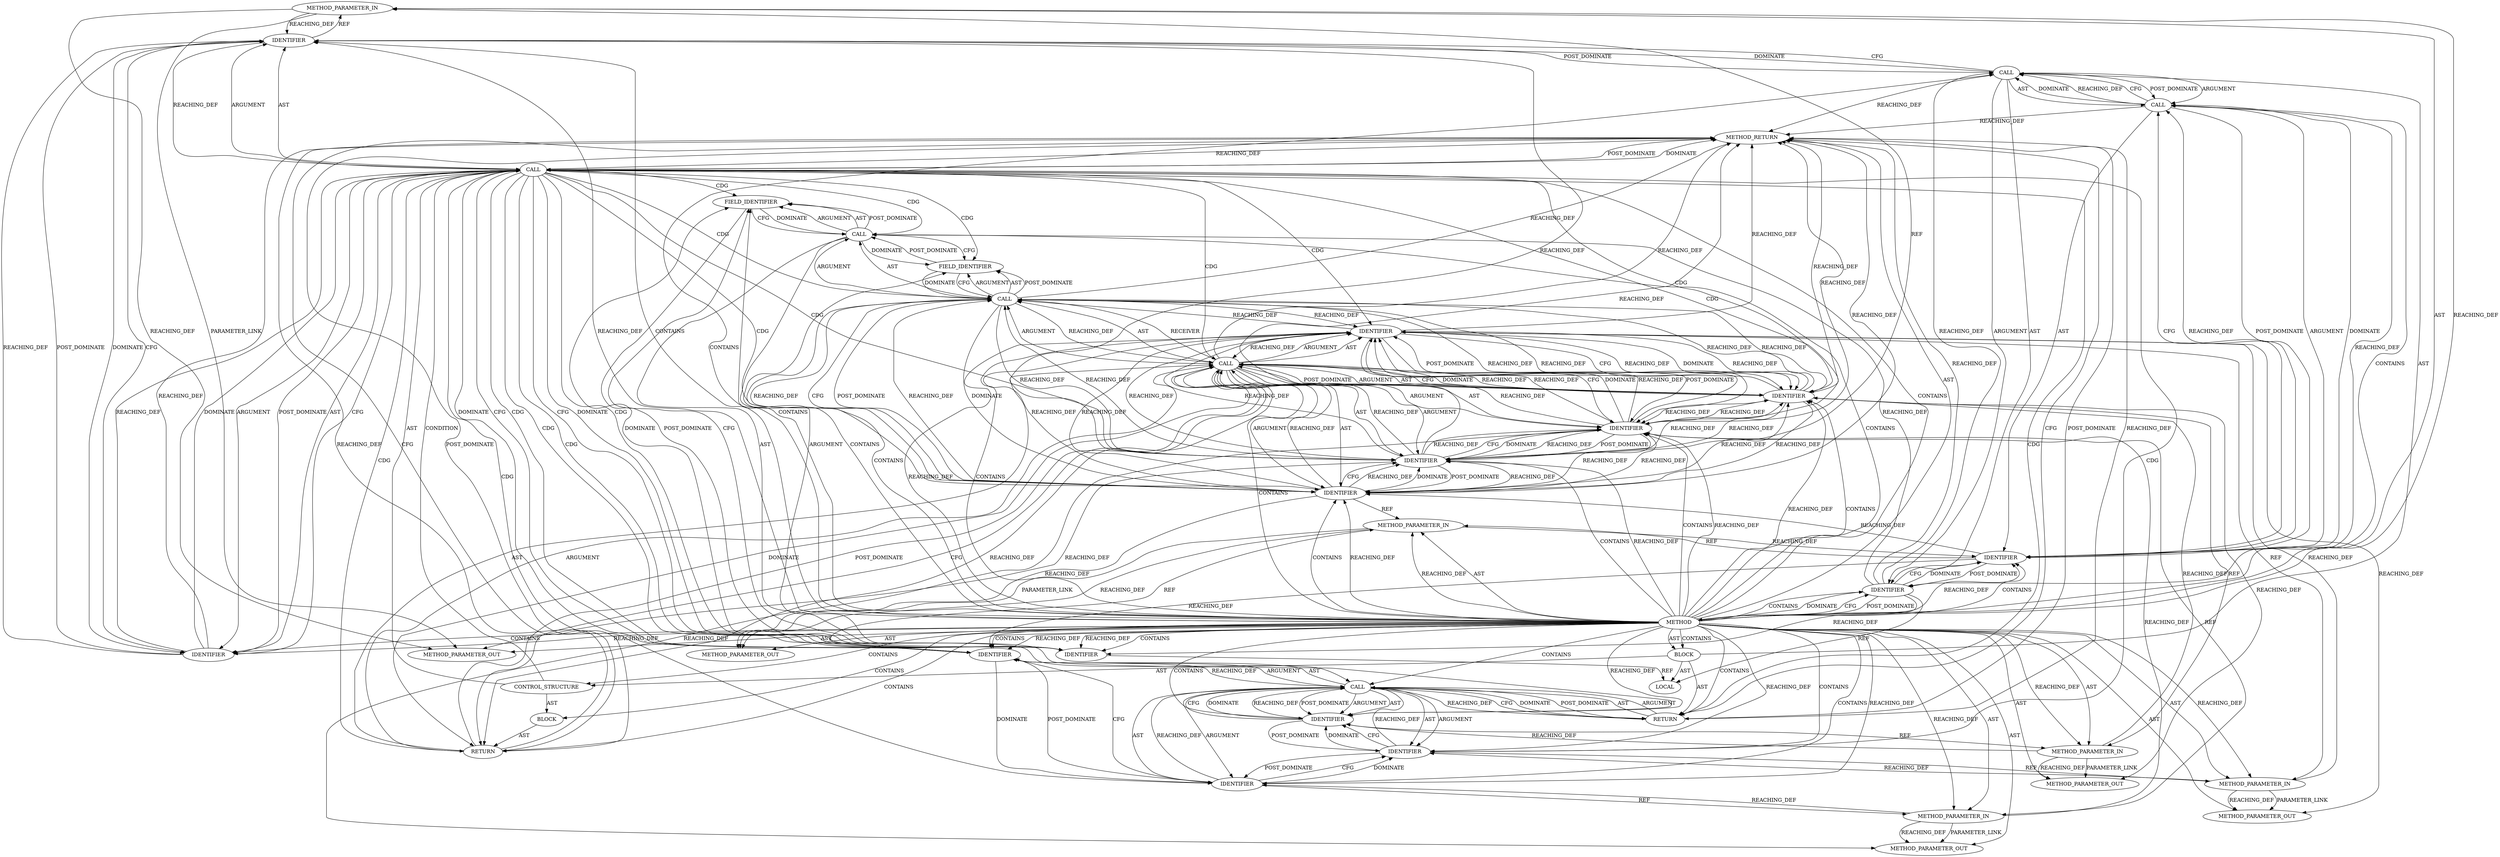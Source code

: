 digraph {
  7522 [label=METHOD_PARAMETER_IN ORDER=2 CODE="int level" IS_VARIADIC=false COLUMN_NUMBER=44 LINE_NUMBER=797 TYPE_FULL_NAME="int" EVALUATION_STRATEGY="BY_VALUE" INDEX=2 NAME="level"]
  7526 [label=BLOCK ORDER=6 ARGUMENT_INDEX=-1 CODE="{
	struct tls_context *ctx = tls_get_ctx(sk);

	if (level != SOL_TLS)
		return ctx->sk_proto->setsockopt(sk, level, optname, optval,
						 optlen);

	return do_tls_setsockopt(sk, optname, optval, optlen);
}" COLUMN_NUMBER=1 LINE_NUMBER=799 TYPE_FULL_NAME="void"]
  7542 [label=FIELD_IDENTIFIER ORDER=2 ARGUMENT_INDEX=2 CODE="sk_proto" COLUMN_NUMBER=10 LINE_NUMBER=803 CANONICAL_NAME="sk_proto"]
  7540 [label=CALL ORDER=1 ARGUMENT_INDEX=1 CODE="ctx->sk_proto" COLUMN_NUMBER=10 METHOD_FULL_NAME="<operator>.indirectFieldAccess" LINE_NUMBER=803 TYPE_FULL_NAME="<empty>" DISPATCH_TYPE="STATIC_DISPATCH" SIGNATURE="" NAME="<operator>.indirectFieldAccess"]
  21481 [label=METHOD_PARAMETER_OUT ORDER=2 CODE="int level" IS_VARIADIC=false COLUMN_NUMBER=44 LINE_NUMBER=797 TYPE_FULL_NAME="int" EVALUATION_STRATEGY="BY_VALUE" INDEX=2 NAME="level"]
  7554 [label=IDENTIFIER ORDER=4 ARGUMENT_INDEX=4 CODE="optlen" COLUMN_NUMBER=48 LINE_NUMBER=806 TYPE_FULL_NAME="unsigned int" NAME="optlen"]
  7521 [label=METHOD_PARAMETER_IN ORDER=1 CODE="struct sock *sk" IS_VARIADIC=false COLUMN_NUMBER=27 LINE_NUMBER=797 TYPE_FULL_NAME="sock*" EVALUATION_STRATEGY="BY_VALUE" INDEX=1 NAME="sk"]
  7539 [label=CALL ORDER=1 ARGUMENT_INDEX=0 CODE="ctx->sk_proto->setsockopt" COLUMN_NUMBER=10 METHOD_FULL_NAME="<operator>.indirectFieldAccess" LINE_NUMBER=803 TYPE_FULL_NAME="<empty>" DISPATCH_TYPE="STATIC_DISPATCH" SIGNATURE="" NAME="<operator>.indirectFieldAccess"]
  7548 [label=IDENTIFIER ORDER=6 ARGUMENT_INDEX=5 CODE="optlen" COLUMN_NUMBER=8 LINE_NUMBER=804 TYPE_FULL_NAME="unsigned int" NAME="optlen"]
  7535 [label=IDENTIFIER ORDER=2 ARGUMENT_INDEX=2 CODE="SOL_TLS" COLUMN_NUMBER=15 LINE_NUMBER=802 TYPE_FULL_NAME="ANY" NAME="SOL_TLS"]
  7546 [label=IDENTIFIER ORDER=4 ARGUMENT_INDEX=3 CODE="optname" COLUMN_NUMBER=47 LINE_NUMBER=803 TYPE_FULL_NAME="int" NAME="optname"]
  7533 [label=CALL ORDER=1 ARGUMENT_INDEX=-1 CODE="level != SOL_TLS" COLUMN_NUMBER=6 METHOD_FULL_NAME="<operator>.notEquals" LINE_NUMBER=802 TYPE_FULL_NAME="<empty>" DISPATCH_TYPE="STATIC_DISPATCH" SIGNATURE="" NAME="<operator>.notEquals"]
  7552 [label=IDENTIFIER ORDER=2 ARGUMENT_INDEX=2 CODE="optname" COLUMN_NUMBER=31 LINE_NUMBER=806 TYPE_FULL_NAME="int" NAME="optname"]
  21482 [label=METHOD_PARAMETER_OUT ORDER=3 CODE="int optname" IS_VARIADIC=false COLUMN_NUMBER=55 LINE_NUMBER=797 TYPE_FULL_NAME="int" EVALUATION_STRATEGY="BY_VALUE" INDEX=3 NAME="optname"]
  7544 [label=IDENTIFIER ORDER=2 ARGUMENT_INDEX=1 CODE="sk" COLUMN_NUMBER=36 LINE_NUMBER=803 TYPE_FULL_NAME="sock*" NAME="sk"]
  21480 [label=METHOD_PARAMETER_OUT ORDER=1 CODE="struct sock *sk" IS_VARIADIC=false COLUMN_NUMBER=27 LINE_NUMBER=797 TYPE_FULL_NAME="sock*" EVALUATION_STRATEGY="BY_VALUE" INDEX=1 NAME="sk"]
  7524 [label=METHOD_PARAMETER_IN ORDER=4 CODE="sockptr_t optval" IS_VARIADIC=false COLUMN_NUMBER=6 LINE_NUMBER=798 TYPE_FULL_NAME="sockptr_t" EVALUATION_STRATEGY="BY_VALUE" INDEX=4 NAME="optval"]
  7520 [label=METHOD COLUMN_NUMBER=1 LINE_NUMBER=797 COLUMN_NUMBER_END=1 IS_EXTERNAL=false SIGNATURE="int tls_setsockopt (sock*,int,int,sockptr_t,unsigned int)" NAME="tls_setsockopt" AST_PARENT_TYPE="TYPE_DECL" AST_PARENT_FULL_NAME="tls_main.c:<global>" ORDER=115 CODE="static int tls_setsockopt(struct sock *sk, int level, int optname,
			  sockptr_t optval, unsigned int optlen)
{
	struct tls_context *ctx = tls_get_ctx(sk);

	if (level != SOL_TLS)
		return ctx->sk_proto->setsockopt(sk, level, optname, optval,
						 optlen);

	return do_tls_setsockopt(sk, optname, optval, optlen);
}" FULL_NAME="tls_setsockopt" LINE_NUMBER_END=807 FILENAME="tls_main.c"]
  7523 [label=METHOD_PARAMETER_IN ORDER=3 CODE="int optname" IS_VARIADIC=false COLUMN_NUMBER=55 LINE_NUMBER=797 TYPE_FULL_NAME="int" EVALUATION_STRATEGY="BY_VALUE" INDEX=3 NAME="optname"]
  7543 [label=FIELD_IDENTIFIER ORDER=2 ARGUMENT_INDEX=2 CODE="setsockopt" COLUMN_NUMBER=10 LINE_NUMBER=803 CANONICAL_NAME="setsockopt"]
  7534 [label=IDENTIFIER ORDER=1 ARGUMENT_INDEX=1 CODE="level" COLUMN_NUMBER=6 LINE_NUMBER=802 TYPE_FULL_NAME="int" NAME="level"]
  21483 [label=METHOD_PARAMETER_OUT ORDER=4 CODE="sockptr_t optval" IS_VARIADIC=false COLUMN_NUMBER=6 LINE_NUMBER=798 TYPE_FULL_NAME="sockptr_t" EVALUATION_STRATEGY="BY_VALUE" INDEX=4 NAME="optval"]
  7532 [label=CONTROL_STRUCTURE CONTROL_STRUCTURE_TYPE="IF" ORDER=3 PARSER_TYPE_NAME="CASTIfStatement" ARGUMENT_INDEX=-1 CODE="if (level != SOL_TLS)" COLUMN_NUMBER=2 LINE_NUMBER=802]
  7536 [label=BLOCK ORDER=2 ARGUMENT_INDEX=-1 CODE="<empty>" COLUMN_NUMBER=3 LINE_NUMBER=803 TYPE_FULL_NAME="void"]
  7525 [label=METHOD_PARAMETER_IN ORDER=5 CODE="unsigned int optlen" IS_VARIADIC=false COLUMN_NUMBER=24 LINE_NUMBER=798 TYPE_FULL_NAME="unsigned int" EVALUATION_STRATEGY="BY_VALUE" INDEX=5 NAME="optlen"]
  7555 [label=METHOD_RETURN ORDER=7 CODE="RET" COLUMN_NUMBER=1 LINE_NUMBER=797 TYPE_FULL_NAME="int" EVALUATION_STRATEGY="BY_VALUE"]
  7550 [label=CALL ORDER=1 ARGUMENT_INDEX=-1 CODE="do_tls_setsockopt(sk, optname, optval, optlen)" COLUMN_NUMBER=9 METHOD_FULL_NAME="do_tls_setsockopt" LINE_NUMBER=806 TYPE_FULL_NAME="<empty>" DISPATCH_TYPE="STATIC_DISPATCH" SIGNATURE="" NAME="do_tls_setsockopt"]
  7529 [label=IDENTIFIER ORDER=1 ARGUMENT_INDEX=1 CODE="ctx" COLUMN_NUMBER=22 LINE_NUMBER=800 TYPE_FULL_NAME="tls_context*" NAME="ctx"]
  7541 [label=IDENTIFIER ORDER=1 ARGUMENT_INDEX=1 CODE="ctx" COLUMN_NUMBER=10 LINE_NUMBER=803 TYPE_FULL_NAME="tls_context*" NAME="ctx"]
  7545 [label=IDENTIFIER ORDER=3 ARGUMENT_INDEX=2 CODE="level" COLUMN_NUMBER=40 LINE_NUMBER=803 TYPE_FULL_NAME="int" NAME="level"]
  7537 [label=RETURN ORDER=1 ARGUMENT_INDEX=1 CODE="return ctx->sk_proto->setsockopt(sk, level, optname, optval,
						 optlen);" COLUMN_NUMBER=3 LINE_NUMBER=803]
  21484 [label=METHOD_PARAMETER_OUT ORDER=5 CODE="unsigned int optlen" IS_VARIADIC=false COLUMN_NUMBER=24 LINE_NUMBER=798 TYPE_FULL_NAME="unsigned int" EVALUATION_STRATEGY="BY_VALUE" INDEX=5 NAME="optlen"]
  7528 [label=CALL ORDER=2 ARGUMENT_INDEX=-1 CODE="*ctx = tls_get_ctx(sk)" COLUMN_NUMBER=21 METHOD_FULL_NAME="<operator>.assignment" LINE_NUMBER=800 TYPE_FULL_NAME="<empty>" DISPATCH_TYPE="STATIC_DISPATCH" SIGNATURE="" NAME="<operator>.assignment"]
  7531 [label=IDENTIFIER ORDER=1 ARGUMENT_INDEX=1 CODE="sk" COLUMN_NUMBER=40 LINE_NUMBER=800 TYPE_FULL_NAME="sock*" NAME="sk"]
  7527 [label=LOCAL ORDER=1 CODE="struct tls_context* ctx" COLUMN_NUMBER=21 LINE_NUMBER=800 TYPE_FULL_NAME="tls_context*" NAME="ctx"]
  7530 [label=CALL ORDER=2 ARGUMENT_INDEX=2 CODE="tls_get_ctx(sk)" COLUMN_NUMBER=28 METHOD_FULL_NAME="tls_get_ctx" LINE_NUMBER=800 TYPE_FULL_NAME="<empty>" DISPATCH_TYPE="STATIC_DISPATCH" SIGNATURE="" NAME="tls_get_ctx"]
  7553 [label=IDENTIFIER ORDER=3 ARGUMENT_INDEX=3 CODE="optval" COLUMN_NUMBER=40 LINE_NUMBER=806 TYPE_FULL_NAME="sockptr_t" NAME="optval"]
  7538 [label=CALL ORDER=1 ARGUMENT_INDEX=-1 CODE="ctx->sk_proto->setsockopt(sk, level, optname, optval,
						 optlen)" COLUMN_NUMBER=10 METHOD_FULL_NAME="setsockopt" LINE_NUMBER=803 TYPE_FULL_NAME="<empty>" DISPATCH_TYPE="STATIC_DISPATCH" SIGNATURE="" NAME="setsockopt"]
  7551 [label=IDENTIFIER ORDER=1 ARGUMENT_INDEX=1 CODE="sk" COLUMN_NUMBER=27 LINE_NUMBER=806 TYPE_FULL_NAME="sock*" NAME="sk"]
  7549 [label=RETURN ORDER=4 ARGUMENT_INDEX=-1 CODE="return do_tls_setsockopt(sk, optname, optval, optlen);" COLUMN_NUMBER=2 LINE_NUMBER=806]
  7547 [label=IDENTIFIER ORDER=5 ARGUMENT_INDEX=4 CODE="optval" COLUMN_NUMBER=56 LINE_NUMBER=803 TYPE_FULL_NAME="sockptr_t" NAME="optval"]
  7539 -> 7545 [label=REACHING_DEF VARIABLE="ctx->sk_proto->setsockopt"]
  7539 -> 7544 [label=DOMINATE ]
  7547 -> 7545 [label=REACHING_DEF VARIABLE="optval"]
  7531 -> 7521 [label=REF ]
  7541 -> 7542 [label=CFG ]
  7548 -> 7547 [label=REACHING_DEF VARIABLE="optlen"]
  7535 -> 7534 [label=REACHING_DEF VARIABLE="SOL_TLS"]
  7531 -> 7544 [label=REACHING_DEF VARIABLE="sk"]
  7549 -> 7555 [label=REACHING_DEF VARIABLE="<RET>"]
  7520 -> 7550 [label=CONTAINS ]
  7555 -> 7537 [label=POST_DOMINATE ]
  7540 -> 7543 [label=CFG ]
  7546 -> 7547 [label=CFG ]
  7554 -> 7550 [label=CFG ]
  7529 -> 7555 [label=REACHING_DEF VARIABLE="ctx"]
  7533 -> 7538 [label=CDG ]
  7526 -> 7528 [label=AST ]
  7520 -> 21484 [label=AST ]
  7547 -> 21483 [label=REACHING_DEF VARIABLE="optval"]
  7538 -> 7546 [label=AST ]
  7533 -> 7554 [label=CDG ]
  7550 -> 7553 [label=AST ]
  7520 -> 7522 [label=AST ]
  7520 -> 7547 [label=REACHING_DEF VARIABLE=""]
  7547 -> 7548 [label=DOMINATE ]
  7538 -> 7546 [label=ARGUMENT ]
  7533 -> 7555 [label=DOMINATE ]
  7533 -> 7534 [label=ARGUMENT ]
  7526 -> 7527 [label=AST ]
  7547 -> 7539 [label=REACHING_DEF VARIABLE="optval"]
  7520 -> 7551 [label=CONTAINS ]
  7549 -> 7550 [label=POST_DOMINATE ]
  7520 -> 21483 [label=AST ]
  7538 -> 7539 [label=AST ]
  7520 -> 7526 [label=CONTAINS ]
  7545 -> 21481 [label=REACHING_DEF VARIABLE="level"]
  7539 -> 7544 [label=REACHING_DEF VARIABLE="ctx->sk_proto->setsockopt"]
  7544 -> 7547 [label=REACHING_DEF VARIABLE="sk"]
  7535 -> 7555 [label=REACHING_DEF VARIABLE="SOL_TLS"]
  7533 -> 7541 [label=CFG ]
  7544 -> 7545 [label=CFG ]
  7529 -> 7520 [label=POST_DOMINATE ]
  7551 -> 7552 [label=DOMINATE ]
  7539 -> 7544 [label=CFG ]
  7522 -> 7534 [label=REACHING_DEF VARIABLE="level"]
  7528 -> 7555 [label=REACHING_DEF VARIABLE="*ctx = tls_get_ctx(sk)"]
  7533 -> 7535 [label=ARGUMENT ]
  7539 -> 7538 [label=REACHING_DEF VARIABLE="ctx->sk_proto->setsockopt"]
  7521 -> 7531 [label=REACHING_DEF VARIABLE="sk"]
  7521 -> 21480 [label=REACHING_DEF VARIABLE="sk"]
  7533 -> 7537 [label=CDG ]
  7533 -> 7549 [label=CDG ]
  7521 -> 21480 [label=PARAMETER_LINK ]
  7524 -> 7553 [label=REACHING_DEF VARIABLE="optval"]
  7520 -> 7543 [label=CONTAINS ]
  7544 -> 7555 [label=REACHING_DEF VARIABLE="sk"]
  7533 -> 7551 [label=CFG ]
  7520 -> 7548 [label=REACHING_DEF VARIABLE=""]
  7520 -> 7532 [label=CONTAINS ]
  7544 -> 7538 [label=REACHING_DEF VARIABLE="sk"]
  7520 -> 7526 [label=AST ]
  7554 -> 7553 [label=POST_DOMINATE ]
  7540 -> 7543 [label=DOMINATE ]
  7545 -> 7522 [label=REF ]
  7545 -> 7546 [label=REACHING_DEF VARIABLE="level"]
  7533 -> 7543 [label=CDG ]
  7550 -> 7551 [label=ARGUMENT ]
  7547 -> 7548 [label=REACHING_DEF VARIABLE="optval"]
  7520 -> 7534 [label=REACHING_DEF VARIABLE=""]
  7546 -> 7547 [label=DOMINATE ]
  7545 -> 7544 [label=REACHING_DEF VARIABLE="level"]
  7528 -> 7530 [label=POST_DOMINATE ]
  7541 -> 7527 [label=REF ]
  7540 -> 7542 [label=ARGUMENT ]
  7520 -> 7529 [label=CONTAINS ]
  7536 -> 7537 [label=AST ]
  7524 -> 21483 [label=PARAMETER_LINK ]
  7524 -> 7547 [label=REACHING_DEF VARIABLE="optval"]
  7547 -> 7538 [label=REACHING_DEF VARIABLE="optval"]
  7524 -> 21483 [label=REACHING_DEF VARIABLE="optval"]
  7520 -> 7521 [label=AST ]
  7546 -> 7545 [label=REACHING_DEF VARIABLE="optname"]
  7534 -> 7535 [label=CFG ]
  7545 -> 7555 [label=REACHING_DEF VARIABLE="level"]
  7537 -> 7555 [label=REACHING_DEF VARIABLE="<RET>"]
  7533 -> 7539 [label=CDG ]
  7544 -> 7539 [label=POST_DOMINATE ]
  7523 -> 7546 [label=REACHING_DEF VARIABLE="optname"]
  7548 -> 7547 [label=POST_DOMINATE ]
  7520 -> 21482 [label=AST ]
  7546 -> 7548 [label=REACHING_DEF VARIABLE="optname"]
  7520 -> 7525 [label=REACHING_DEF VARIABLE=""]
  7533 -> 7546 [label=CDG ]
  7538 -> 7545 [label=AST ]
  7525 -> 21484 [label=REACHING_DEF VARIABLE="optlen"]
  7531 -> 7530 [label=DOMINATE ]
  7529 -> 7528 [label=REACHING_DEF VARIABLE="ctx"]
  7543 -> 7540 [label=POST_DOMINATE ]
  7548 -> 7538 [label=CFG ]
  7538 -> 7548 [label=AST ]
  7542 -> 7540 [label=CFG ]
  7534 -> 7535 [label=DOMINATE ]
  7538 -> 7547 [label=ARGUMENT ]
  7520 -> 7549 [label=CONTAINS ]
  7520 -> 7530 [label=CONTAINS ]
  7520 -> 7554 [label=CONTAINS ]
  7552 -> 7553 [label=CFG ]
  7538 -> 7545 [label=ARGUMENT ]
  7533 -> 7552 [label=CDG ]
  7520 -> 7535 [label=CONTAINS ]
  7539 -> 7543 [label=ARGUMENT ]
  7535 -> 7533 [label=CFG ]
  7520 -> 7546 [label=CONTAINS ]
  7538 -> 7548 [label=POST_DOMINATE ]
  7553 -> 7550 [label=REACHING_DEF VARIABLE="optval"]
  7530 -> 7531 [label=AST ]
  7552 -> 7551 [label=POST_DOMINATE ]
  7528 -> 7529 [label=AST ]
  7550 -> 7552 [label=AST ]
  7539 -> 7540 [label=ARGUMENT ]
  7528 -> 7534 [label=DOMINATE ]
  7537 -> 7538 [label=POST_DOMINATE ]
  7553 -> 7554 [label=DOMINATE ]
  7534 -> 7533 [label=REACHING_DEF VARIABLE="level"]
  7520 -> 7540 [label=CONTAINS ]
  7520 -> 7552 [label=REACHING_DEF VARIABLE=""]
  7546 -> 7539 [label=REACHING_DEF VARIABLE="optname"]
  7548 -> 7538 [label=DOMINATE ]
  7539 -> 7540 [label=AST ]
  7545 -> 7539 [label=REACHING_DEF VARIABLE="level"]
  7550 -> 7549 [label=REACHING_DEF VARIABLE="do_tls_setsockopt(sk, optname, optval, optlen)"]
  7554 -> 7550 [label=DOMINATE ]
  7547 -> 7555 [label=REACHING_DEF VARIABLE="optval"]
  7533 -> 7542 [label=CDG ]
  7539 -> 7548 [label=REACHING_DEF VARIABLE="ctx->sk_proto->setsockopt"]
  7529 -> 7531 [label=CFG ]
  7553 -> 7524 [label=REF ]
  7547 -> 7524 [label=REF ]
  7554 -> 7525 [label=REF ]
  7537 -> 7538 [label=ARGUMENT ]
  7529 -> 7541 [label=REACHING_DEF VARIABLE="ctx"]
  7520 -> 7545 [label=REACHING_DEF VARIABLE=""]
  7529 -> 7531 [label=DOMINATE ]
  7520 -> 7536 [label=CONTAINS ]
  7547 -> 7544 [label=REACHING_DEF VARIABLE="optval"]
  7546 -> 7555 [label=REACHING_DEF VARIABLE="optname"]
  7550 -> 7554 [label=POST_DOMINATE ]
  7549 -> 7550 [label=AST ]
  7520 -> 7555 [label=AST ]
  7545 -> 7548 [label=REACHING_DEF VARIABLE="level"]
  7545 -> 7546 [label=CFG ]
  7544 -> 7539 [label=REACHING_DEF VARIABLE="sk"]
  7520 -> 7553 [label=REACHING_DEF VARIABLE=""]
  7552 -> 7550 [label=REACHING_DEF VARIABLE="optname"]
  7538 -> 7539 [label=RECEIVER ]
  7543 -> 7539 [label=CFG ]
  7530 -> 7528 [label=DOMINATE ]
  7531 -> 7551 [label=REACHING_DEF VARIABLE="sk"]
  7546 -> 7523 [label=REF ]
  7520 -> 7525 [label=AST ]
  7520 -> 7535 [label=REACHING_DEF VARIABLE=""]
  7520 -> 7545 [label=CONTAINS ]
  7520 -> 7544 [label=CONTAINS ]
  7520 -> 7541 [label=CONTAINS ]
  7548 -> 7538 [label=REACHING_DEF VARIABLE="optlen"]
  7533 -> 7545 [label=CDG ]
  7520 -> 21480 [label=AST ]
  7520 -> 7553 [label=CONTAINS ]
  7526 -> 7549 [label=AST ]
  7548 -> 7546 [label=REACHING_DEF VARIABLE="optlen"]
  7538 -> 7547 [label=AST ]
  7546 -> 21482 [label=REACHING_DEF VARIABLE="optname"]
  7546 -> 7544 [label=REACHING_DEF VARIABLE="optname"]
  7546 -> 7538 [label=REACHING_DEF VARIABLE="optname"]
  7533 -> 7541 [label=DOMINATE ]
  7544 -> 7545 [label=REACHING_DEF VARIABLE="sk"]
  7550 -> 7551 [label=AST ]
  7550 -> 7553 [label=ARGUMENT ]
  7540 -> 7542 [label=AST ]
  7522 -> 21481 [label=REACHING_DEF VARIABLE="level"]
  7538 -> 7537 [label=CFG ]
  7528 -> 7530 [label=ARGUMENT ]
  7528 -> 7529 [label=ARGUMENT ]
  7550 -> 7554 [label=ARGUMENT ]
  7538 -> 7544 [label=ARGUMENT ]
  7538 -> 7544 [label=AST ]
  7533 -> 7548 [label=CDG ]
  7538 -> 7548 [label=ARGUMENT ]
  7538 -> 7555 [label=REACHING_DEF VARIABLE="ctx->sk_proto->setsockopt(sk, level, optname, optval,
						 optlen)"]
  7542 -> 7540 [label=DOMINATE ]
  7548 -> 7539 [label=REACHING_DEF VARIABLE="optlen"]
  7533 -> 7540 [label=CDG ]
  7533 -> 7535 [label=POST_DOMINATE ]
  7532 -> 7533 [label=CONDITION ]
  7544 -> 7521 [label=REF ]
  7539 -> 7543 [label=AST ]
  7530 -> 7528 [label=REACHING_DEF VARIABLE="tls_get_ctx(sk)"]
  7532 -> 7533 [label=AST ]
  7546 -> 7545 [label=POST_DOMINATE ]
  7544 -> 7545 [label=DOMINATE ]
  7548 -> 7544 [label=REACHING_DEF VARIABLE="optlen"]
  7552 -> 7553 [label=DOMINATE ]
  7537 -> 7538 [label=AST ]
  7548 -> 7555 [label=REACHING_DEF VARIABLE="optlen"]
  7520 -> 7524 [label=AST ]
  7545 -> 7546 [label=DOMINATE ]
  7537 -> 7555 [label=CFG ]
  7528 -> 7530 [label=AST ]
  7543 -> 7539 [label=DOMINATE ]
  7550 -> 7549 [label=CFG ]
  7533 -> 7553 [label=CDG ]
  7533 -> 7541 [label=CDG ]
  7520 -> 7537 [label=CONTAINS ]
  7535 -> 7533 [label=REACHING_DEF VARIABLE="SOL_TLS"]
  7538 -> 7537 [label=DOMINATE ]
  7520 -> 7533 [label=CONTAINS ]
  7522 -> 21481 [label=PARAMETER_LINK ]
  7546 -> 7547 [label=REACHING_DEF VARIABLE="optname"]
  7520 -> 7522 [label=REACHING_DEF VARIABLE=""]
  7520 -> 7523 [label=REACHING_DEF VARIABLE=""]
  7529 -> 7540 [label=REACHING_DEF VARIABLE="ctx"]
  7533 -> 7551 [label=CDG ]
  7520 -> 7546 [label=REACHING_DEF VARIABLE=""]
  7539 -> 7555 [label=REACHING_DEF VARIABLE="ctx->sk_proto->setsockopt"]
  7555 -> 7533 [label=POST_DOMINATE ]
  7525 -> 7554 [label=REACHING_DEF VARIABLE="optlen"]
  7523 -> 21482 [label=PARAMETER_LINK ]
  7549 -> 7555 [label=CFG ]
  7532 -> 7536 [label=AST ]
  7520 -> 7554 [label=REACHING_DEF VARIABLE=""]
  7538 -> 7537 [label=REACHING_DEF VARIABLE="ctx->sk_proto->setsockopt(sk, level, optname, optval,
						 optlen)"]
  7541 -> 7542 [label=DOMINATE ]
  7523 -> 21482 [label=REACHING_DEF VARIABLE="optname"]
  7554 -> 7550 [label=REACHING_DEF VARIABLE="optlen"]
  7553 -> 7554 [label=CFG ]
  7544 -> 7546 [label=REACHING_DEF VARIABLE="sk"]
  7547 -> 7546 [label=REACHING_DEF VARIABLE="optval"]
  7539 -> 7546 [label=REACHING_DEF VARIABLE="ctx->sk_proto->setsockopt"]
  7544 -> 21480 [label=REACHING_DEF VARIABLE="sk"]
  7525 -> 7548 [label=REACHING_DEF VARIABLE="optlen"]
  7520 -> 7541 [label=REACHING_DEF VARIABLE=""]
  7550 -> 7552 [label=ARGUMENT ]
  7531 -> 7530 [label=CFG ]
  7520 -> 7539 [label=CONTAINS ]
  7520 -> 7551 [label=REACHING_DEF VARIABLE=""]
  7551 -> 7550 [label=REACHING_DEF VARIABLE="sk"]
  7533 -> 7547 [label=CDG ]
  7531 -> 7529 [label=POST_DOMINATE ]
  7530 -> 7531 [label=ARGUMENT ]
  7555 -> 7549 [label=POST_DOMINATE ]
  7525 -> 21484 [label=PARAMETER_LINK ]
  7550 -> 7549 [label=DOMINATE ]
  7538 -> 7539 [label=ARGUMENT ]
  7520 -> 7548 [label=CONTAINS ]
  7544 -> 7548 [label=REACHING_DEF VARIABLE="sk"]
  7548 -> 7545 [label=REACHING_DEF VARIABLE="optlen"]
  7520 -> 7534 [label=CONTAINS ]
  7520 -> 7542 [label=CONTAINS ]
  7530 -> 7529 [label=REACHING_DEF VARIABLE="tls_get_ctx(sk)"]
  7540 -> 7542 [label=POST_DOMINATE ]
  7533 -> 7544 [label=CDG ]
  7551 -> 7552 [label=CFG ]
  7535 -> 7533 [label=DOMINATE ]
  7533 -> 7555 [label=REACHING_DEF VARIABLE="level != SOL_TLS"]
  7530 -> 7555 [label=REACHING_DEF VARIABLE="tls_get_ctx(sk)"]
  7530 -> 7528 [label=CFG ]
  7547 -> 7548 [label=CFG ]
  7548 -> 7525 [label=REF ]
  7534 -> 7545 [label=REACHING_DEF VARIABLE="level"]
  7547 -> 7546 [label=POST_DOMINATE ]
  7520 -> 7528 [label=CONTAINS ]
  7552 -> 7523 [label=REF ]
  7520 -> 7538 [label=CONTAINS ]
  7542 -> 7541 [label=POST_DOMINATE ]
  7533 -> 7534 [label=AST ]
  7534 -> 7522 [label=REF ]
  7540 -> 7541 [label=ARGUMENT ]
  7520 -> 7529 [label=DOMINATE ]
  7551 -> 7521 [label=REF ]
  7520 -> 7521 [label=REACHING_DEF VARIABLE=""]
  7531 -> 7530 [label=REACHING_DEF VARIABLE="sk"]
  7526 -> 7532 [label=AST ]
  7550 -> 7554 [label=AST ]
  7533 -> 7551 [label=DOMINATE ]
  7520 -> 7529 [label=CFG ]
  7520 -> 21481 [label=AST ]
  7520 -> 7544 [label=REACHING_DEF VARIABLE=""]
  7539 -> 7543 [label=POST_DOMINATE ]
  7539 -> 7547 [label=REACHING_DEF VARIABLE="ctx->sk_proto->setsockopt"]
  7530 -> 7531 [label=POST_DOMINATE ]
  7520 -> 7531 [label=REACHING_DEF VARIABLE=""]
  7534 -> 7528 [label=POST_DOMINATE ]
  7520 -> 7523 [label=AST ]
  7529 -> 7527 [label=REF ]
  7520 -> 7547 [label=CONTAINS ]
  7520 -> 7552 [label=CONTAINS ]
  7549 -> 7550 [label=ARGUMENT ]
  7533 -> 7550 [label=CDG ]
  7520 -> 7524 [label=REACHING_DEF VARIABLE=""]
  7548 -> 21484 [label=REACHING_DEF VARIABLE="optlen"]
  7520 -> 7531 [label=CONTAINS ]
  7540 -> 7541 [label=AST ]
  7553 -> 7552 [label=POST_DOMINATE ]
  7545 -> 7547 [label=REACHING_DEF VARIABLE="level"]
  7535 -> 7534 [label=POST_DOMINATE ]
  7545 -> 7544 [label=POST_DOMINATE ]
  7545 -> 7538 [label=REACHING_DEF VARIABLE="level"]
  7533 -> 7535 [label=AST ]
  7523 -> 7552 [label=REACHING_DEF VARIABLE="optname"]
  7528 -> 7534 [label=CFG ]
}
